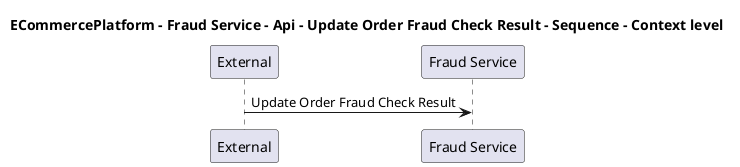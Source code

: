 @startuml

title ECommercePlatform - Fraud Service - Api - Update Order Fraud Check Result - Sequence - Context level

participant "External" as C4InterFlow.SoftwareSystems.ExternalSystem
participant "Fraud Service" as ECommercePlatform.SoftwareSystems.FraudService

C4InterFlow.SoftwareSystems.ExternalSystem -> ECommercePlatform.SoftwareSystems.FraudService : Update Order Fraud Check Result


@enduml
